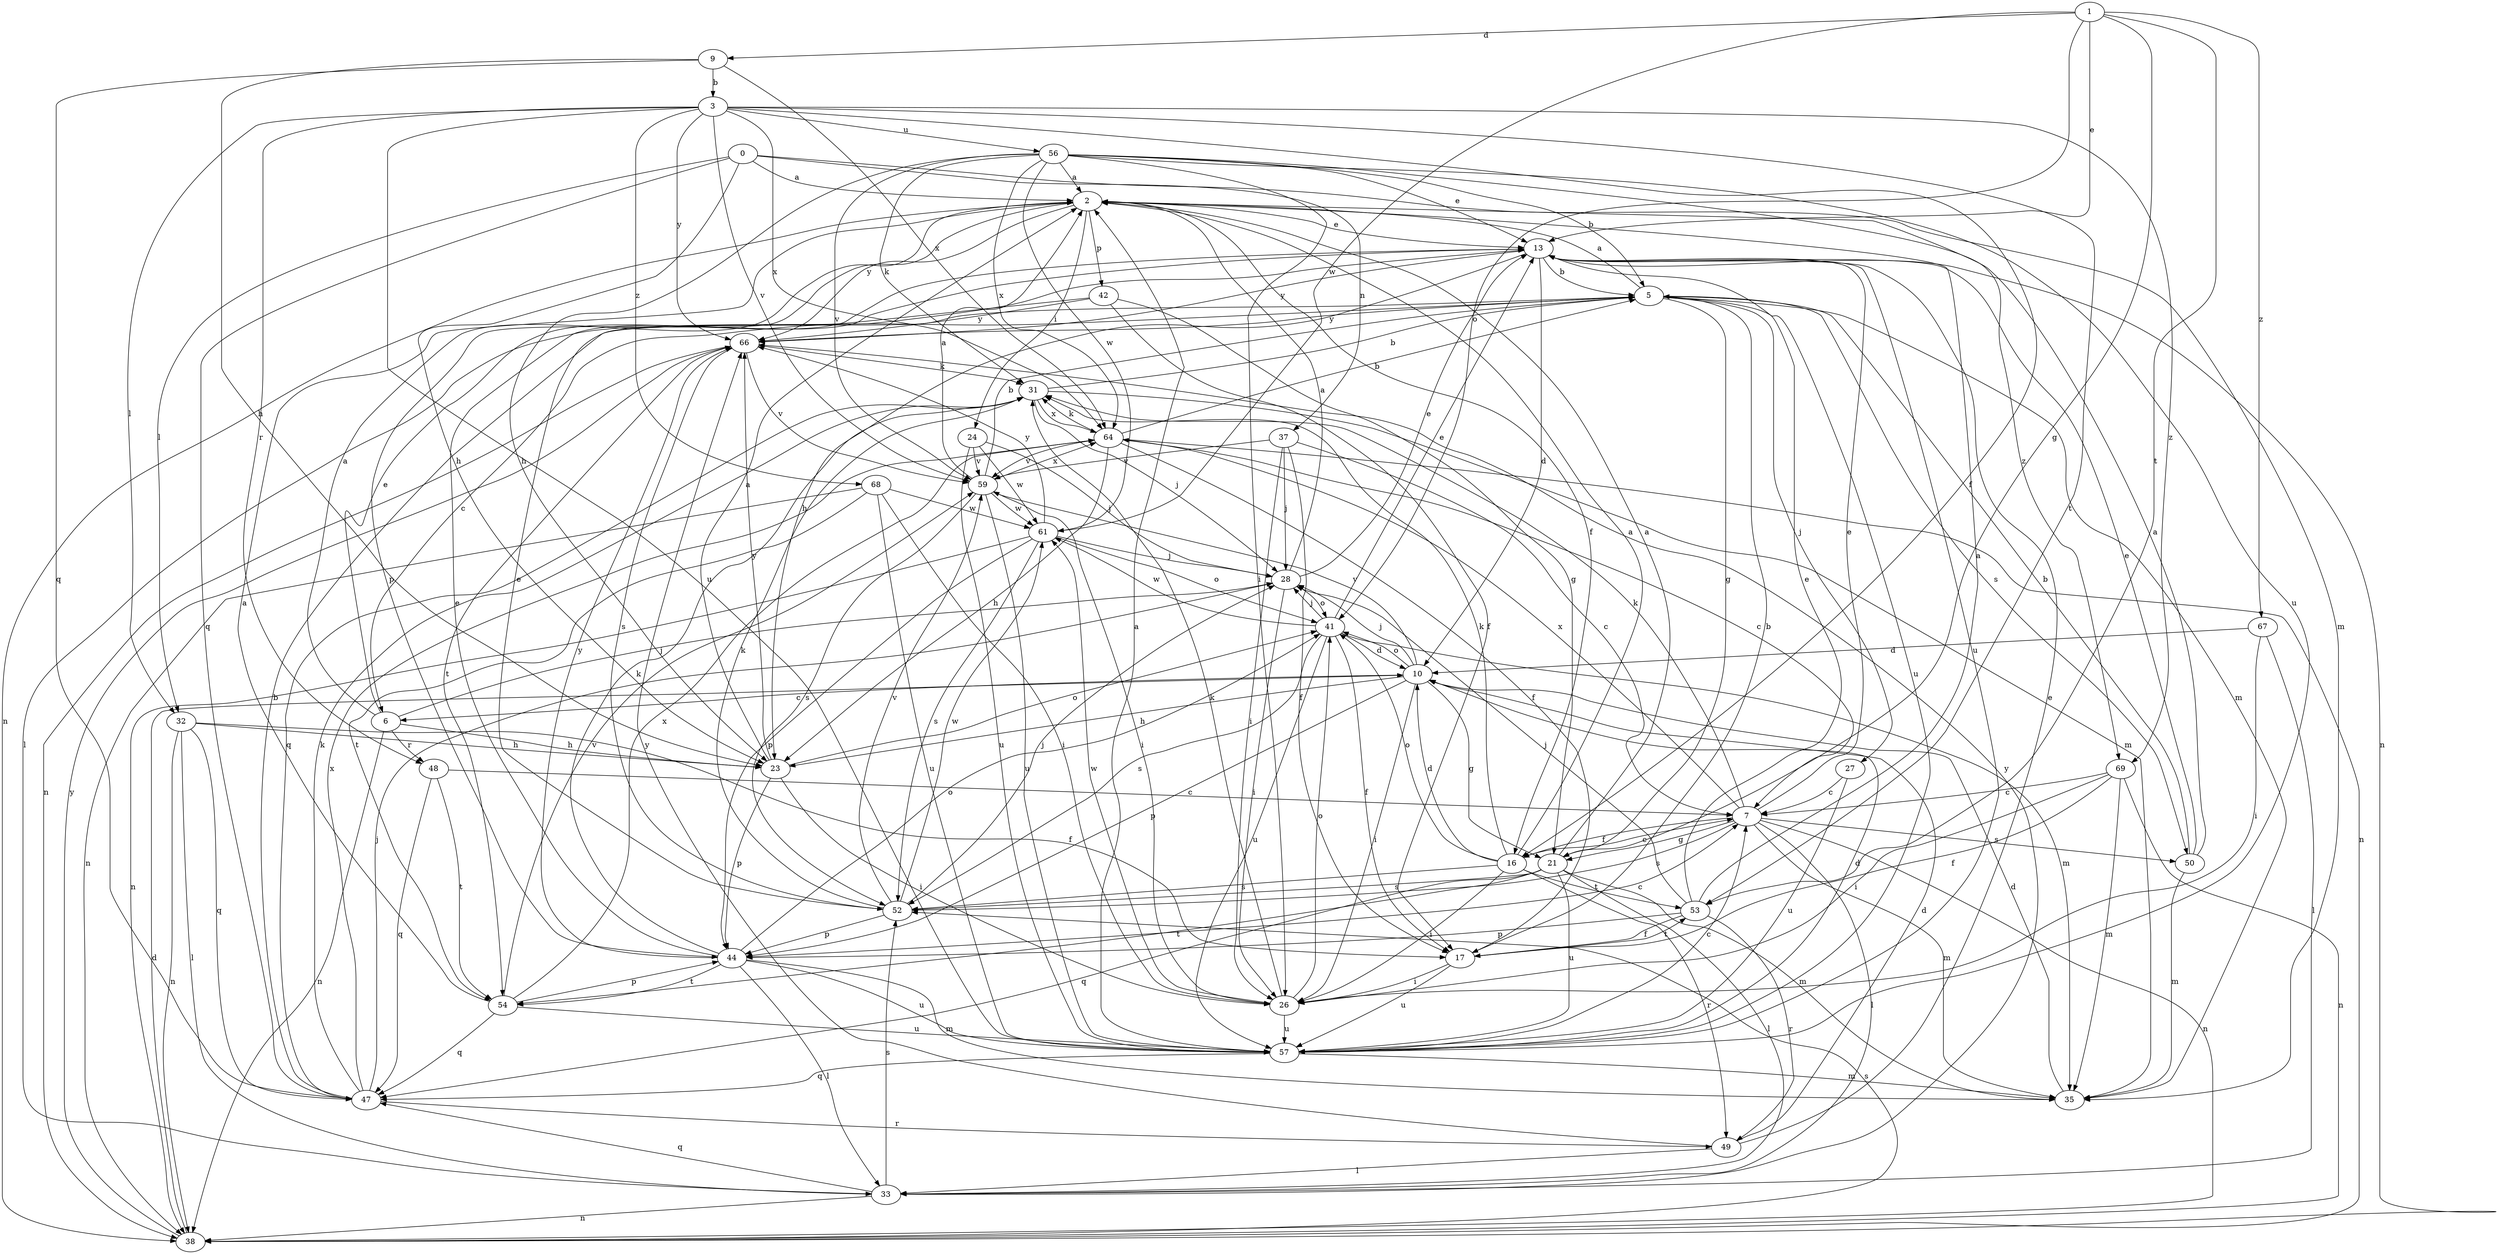 strict digraph  {
0;
1;
2;
3;
5;
6;
7;
9;
10;
13;
16;
17;
21;
23;
24;
26;
27;
28;
31;
32;
33;
35;
37;
38;
41;
42;
44;
47;
48;
49;
50;
52;
53;
54;
56;
57;
59;
61;
64;
66;
67;
68;
69;
0 -> 2  [label=a];
0 -> 23  [label=h];
0 -> 32  [label=l];
0 -> 35  [label=m];
0 -> 37  [label=n];
0 -> 47  [label=q];
1 -> 9  [label=d];
1 -> 13  [label=e];
1 -> 21  [label=g];
1 -> 41  [label=o];
1 -> 53  [label=t];
1 -> 61  [label=w];
1 -> 67  [label=z];
2 -> 13  [label=e];
2 -> 16  [label=f];
2 -> 24  [label=i];
2 -> 38  [label=n];
2 -> 42  [label=p];
2 -> 44  [label=p];
2 -> 66  [label=y];
3 -> 16  [label=f];
3 -> 32  [label=l];
3 -> 48  [label=r];
3 -> 53  [label=t];
3 -> 56  [label=u];
3 -> 57  [label=u];
3 -> 59  [label=v];
3 -> 64  [label=x];
3 -> 66  [label=y];
3 -> 68  [label=z];
3 -> 69  [label=z];
5 -> 2  [label=a];
5 -> 6  [label=c];
5 -> 21  [label=g];
5 -> 27  [label=j];
5 -> 35  [label=m];
5 -> 50  [label=s];
5 -> 57  [label=u];
5 -> 66  [label=y];
6 -> 2  [label=a];
6 -> 13  [label=e];
6 -> 23  [label=h];
6 -> 28  [label=j];
6 -> 38  [label=n];
6 -> 48  [label=r];
7 -> 13  [label=e];
7 -> 16  [label=f];
7 -> 21  [label=g];
7 -> 31  [label=k];
7 -> 33  [label=l];
7 -> 35  [label=m];
7 -> 38  [label=n];
7 -> 50  [label=s];
7 -> 52  [label=s];
7 -> 64  [label=x];
9 -> 3  [label=b];
9 -> 23  [label=h];
9 -> 47  [label=q];
9 -> 64  [label=x];
10 -> 6  [label=c];
10 -> 21  [label=g];
10 -> 23  [label=h];
10 -> 26  [label=i];
10 -> 28  [label=j];
10 -> 41  [label=o];
10 -> 44  [label=p];
10 -> 59  [label=v];
13 -> 5  [label=b];
13 -> 10  [label=d];
13 -> 23  [label=h];
13 -> 38  [label=n];
13 -> 57  [label=u];
13 -> 66  [label=y];
16 -> 2  [label=a];
16 -> 7  [label=c];
16 -> 10  [label=d];
16 -> 26  [label=i];
16 -> 31  [label=k];
16 -> 41  [label=o];
16 -> 49  [label=r];
16 -> 52  [label=s];
16 -> 53  [label=t];
17 -> 5  [label=b];
17 -> 26  [label=i];
17 -> 53  [label=t];
17 -> 57  [label=u];
21 -> 2  [label=a];
21 -> 33  [label=l];
21 -> 35  [label=m];
21 -> 47  [label=q];
21 -> 52  [label=s];
21 -> 54  [label=t];
21 -> 57  [label=u];
23 -> 2  [label=a];
23 -> 26  [label=i];
23 -> 41  [label=o];
23 -> 44  [label=p];
23 -> 66  [label=y];
24 -> 28  [label=j];
24 -> 57  [label=u];
24 -> 59  [label=v];
24 -> 61  [label=w];
26 -> 31  [label=k];
26 -> 41  [label=o];
26 -> 57  [label=u];
26 -> 61  [label=w];
27 -> 7  [label=c];
27 -> 57  [label=u];
28 -> 2  [label=a];
28 -> 13  [label=e];
28 -> 26  [label=i];
28 -> 41  [label=o];
31 -> 5  [label=b];
31 -> 28  [label=j];
31 -> 35  [label=m];
31 -> 47  [label=q];
31 -> 64  [label=x];
32 -> 17  [label=f];
32 -> 23  [label=h];
32 -> 33  [label=l];
32 -> 38  [label=n];
32 -> 47  [label=q];
33 -> 38  [label=n];
33 -> 47  [label=q];
33 -> 52  [label=s];
33 -> 66  [label=y];
35 -> 10  [label=d];
37 -> 7  [label=c];
37 -> 17  [label=f];
37 -> 26  [label=i];
37 -> 28  [label=j];
37 -> 59  [label=v];
38 -> 10  [label=d];
38 -> 52  [label=s];
38 -> 66  [label=y];
41 -> 10  [label=d];
41 -> 13  [label=e];
41 -> 17  [label=f];
41 -> 28  [label=j];
41 -> 35  [label=m];
41 -> 52  [label=s];
41 -> 57  [label=u];
41 -> 61  [label=w];
42 -> 17  [label=f];
42 -> 21  [label=g];
42 -> 33  [label=l];
42 -> 66  [label=y];
44 -> 7  [label=c];
44 -> 13  [label=e];
44 -> 31  [label=k];
44 -> 33  [label=l];
44 -> 35  [label=m];
44 -> 41  [label=o];
44 -> 54  [label=t];
44 -> 57  [label=u];
44 -> 66  [label=y];
47 -> 5  [label=b];
47 -> 28  [label=j];
47 -> 31  [label=k];
47 -> 49  [label=r];
47 -> 64  [label=x];
48 -> 7  [label=c];
48 -> 47  [label=q];
48 -> 54  [label=t];
49 -> 10  [label=d];
49 -> 13  [label=e];
49 -> 33  [label=l];
49 -> 66  [label=y];
50 -> 2  [label=a];
50 -> 5  [label=b];
50 -> 13  [label=e];
50 -> 35  [label=m];
52 -> 13  [label=e];
52 -> 28  [label=j];
52 -> 31  [label=k];
52 -> 44  [label=p];
52 -> 59  [label=v];
52 -> 61  [label=w];
53 -> 2  [label=a];
53 -> 13  [label=e];
53 -> 17  [label=f];
53 -> 28  [label=j];
53 -> 44  [label=p];
53 -> 49  [label=r];
54 -> 2  [label=a];
54 -> 44  [label=p];
54 -> 47  [label=q];
54 -> 57  [label=u];
54 -> 59  [label=v];
54 -> 64  [label=x];
56 -> 2  [label=a];
56 -> 5  [label=b];
56 -> 13  [label=e];
56 -> 23  [label=h];
56 -> 26  [label=i];
56 -> 31  [label=k];
56 -> 57  [label=u];
56 -> 59  [label=v];
56 -> 61  [label=w];
56 -> 64  [label=x];
56 -> 69  [label=z];
57 -> 2  [label=a];
57 -> 7  [label=c];
57 -> 10  [label=d];
57 -> 35  [label=m];
57 -> 47  [label=q];
59 -> 2  [label=a];
59 -> 5  [label=b];
59 -> 26  [label=i];
59 -> 52  [label=s];
59 -> 57  [label=u];
59 -> 61  [label=w];
59 -> 64  [label=x];
61 -> 28  [label=j];
61 -> 38  [label=n];
61 -> 41  [label=o];
61 -> 44  [label=p];
61 -> 52  [label=s];
61 -> 66  [label=y];
64 -> 5  [label=b];
64 -> 7  [label=c];
64 -> 17  [label=f];
64 -> 23  [label=h];
64 -> 31  [label=k];
64 -> 38  [label=n];
64 -> 59  [label=v];
66 -> 31  [label=k];
66 -> 38  [label=n];
66 -> 52  [label=s];
66 -> 54  [label=t];
66 -> 59  [label=v];
67 -> 10  [label=d];
67 -> 26  [label=i];
67 -> 33  [label=l];
68 -> 26  [label=i];
68 -> 38  [label=n];
68 -> 54  [label=t];
68 -> 57  [label=u];
68 -> 61  [label=w];
69 -> 7  [label=c];
69 -> 17  [label=f];
69 -> 26  [label=i];
69 -> 35  [label=m];
69 -> 38  [label=n];
}

